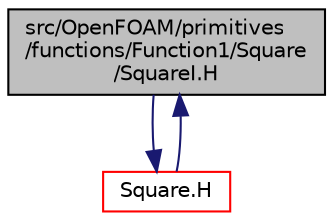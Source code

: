 digraph "src/OpenFOAM/primitives/functions/Function1/Square/SquareI.H"
{
  bgcolor="transparent";
  edge [fontname="Helvetica",fontsize="10",labelfontname="Helvetica",labelfontsize="10"];
  node [fontname="Helvetica",fontsize="10",shape=record];
  Node1 [label="src/OpenFOAM/primitives\l/functions/Function1/Square\l/SquareI.H",height=0.2,width=0.4,color="black", fillcolor="grey75", style="filled" fontcolor="black"];
  Node1 -> Node2 [color="midnightblue",fontsize="10",style="solid",fontname="Helvetica"];
  Node2 [label="Square.H",height=0.2,width=0.4,color="red",URL="$Square_8H.html"];
  Node2 -> Node1 [color="midnightblue",fontsize="10",style="solid",fontname="Helvetica"];
}
